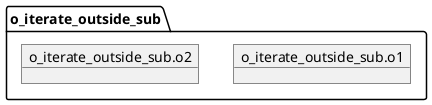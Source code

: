 plantuml

@startuml
!$data=[
{"a": 1}
,
{"a": 2}
]

!startsub test
!procedure $test($_data)
!foreach $d in $_data
object o_iterate_outside_sub.o##$d.a
!endfor
!endprocedure



'!foreach $d in $data
'object o_interate_inside_sub.o##$d.a
'!endfor

$test($data)
!endsub
@enduml